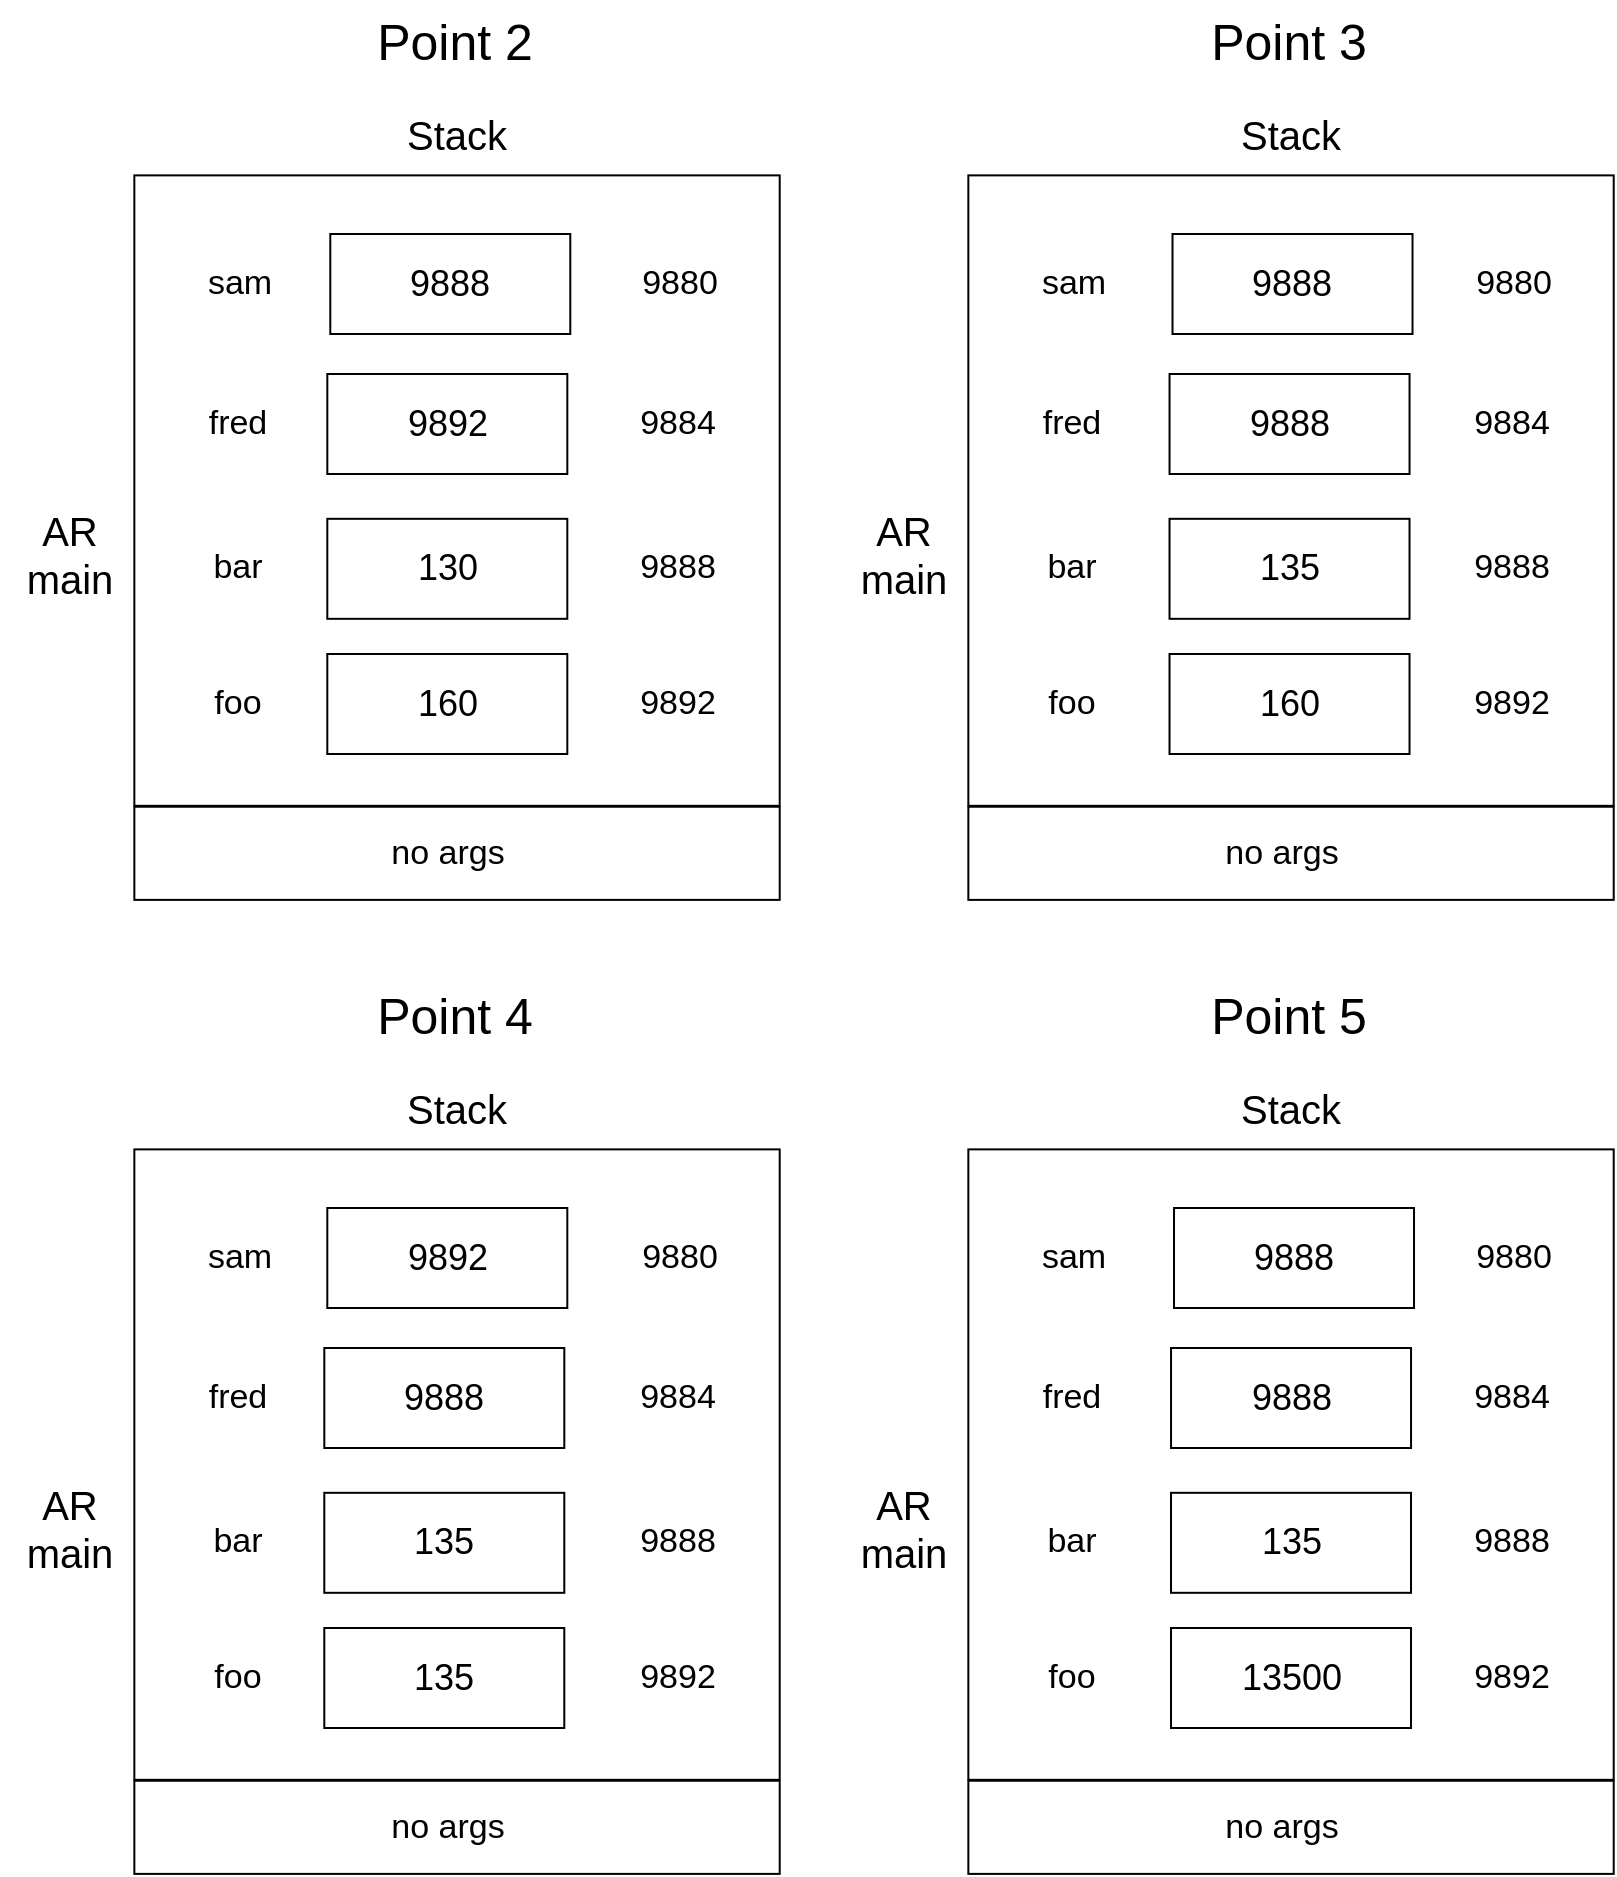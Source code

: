 <mxfile version="15.1.4" type="device"><diagram id="yLDzXMOMcdAy46VNA0gs" name="Page-1"><mxGraphModel dx="2031" dy="1053" grid="1" gridSize="10" guides="1" tooltips="1" connect="1" arrows="1" fold="1" page="1" pageScale="1" pageWidth="850" pageHeight="1100" math="0" shadow="0"><root><mxCell id="0"/><mxCell id="1" parent="0"/><mxCell id="rHwwIZpP6n9RrvRcwH15-6" value="" style="rounded=0;whiteSpace=wrap;html=1;rotation=-90;" vertex="1" parent="1"><mxGeometry x="83.9" y="173.96" width="315.22" height="322.68" as="geometry"/></mxCell><mxCell id="rHwwIZpP6n9RrvRcwH15-7" value="&lt;font style=&quot;font-size: 20px&quot;&gt;Stack&lt;/font&gt;" style="text;html=1;strokeColor=none;fillColor=none;align=center;verticalAlign=middle;whiteSpace=wrap;rounded=0;" vertex="1" parent="1"><mxGeometry x="178.15" y="137" width="126.71" height="40" as="geometry"/></mxCell><mxCell id="rHwwIZpP6n9RrvRcwH15-15" value="&lt;span style=&quot;font-size: 25px&quot;&gt;Point 2&lt;/span&gt;" style="text;html=1;strokeColor=none;fillColor=none;align=center;verticalAlign=middle;whiteSpace=wrap;rounded=0;" vertex="1" parent="1"><mxGeometry x="177.15" y="90" width="126.71" height="40" as="geometry"/></mxCell><mxCell id="rHwwIZpP6n9RrvRcwH15-19" value="&lt;font style=&quot;font-size: 20px&quot;&gt;AR&lt;br&gt;main&lt;br&gt;&lt;/font&gt;" style="text;html=1;strokeColor=none;fillColor=none;align=center;verticalAlign=middle;whiteSpace=wrap;rounded=0;" vertex="1" parent="1"><mxGeometry x="13" y="337" width="70" height="60" as="geometry"/></mxCell><mxCell id="rHwwIZpP6n9RrvRcwH15-20" value="&lt;font style=&quot;font-size: 18px&quot;&gt;9888&lt;/font&gt;" style="rounded=0;whiteSpace=wrap;html=1;" vertex="1" parent="1"><mxGeometry x="178.15" y="207" width="120" height="50" as="geometry"/></mxCell><mxCell id="rHwwIZpP6n9RrvRcwH15-23" value="&lt;font style=&quot;font-size: 17px&quot;&gt;sam&lt;/font&gt;" style="text;html=1;strokeColor=none;fillColor=none;align=center;verticalAlign=middle;whiteSpace=wrap;rounded=0;" vertex="1" parent="1"><mxGeometry x="103" y="212" width="60" height="40" as="geometry"/></mxCell><mxCell id="rHwwIZpP6n9RrvRcwH15-25" value="&lt;font style=&quot;font-size: 17px&quot;&gt;9880&lt;/font&gt;" style="text;html=1;strokeColor=none;fillColor=none;align=center;verticalAlign=middle;whiteSpace=wrap;rounded=0;" vertex="1" parent="1"><mxGeometry x="323" y="212" width="60" height="40" as="geometry"/></mxCell><mxCell id="rHwwIZpP6n9RrvRcwH15-26" value="&lt;font style=&quot;font-size: 18px&quot;&gt;9892&lt;/font&gt;" style="rounded=0;whiteSpace=wrap;html=1;" vertex="1" parent="1"><mxGeometry x="176.66" y="277" width="120" height="50" as="geometry"/></mxCell><mxCell id="rHwwIZpP6n9RrvRcwH15-27" value="&lt;font style=&quot;font-size: 17px&quot;&gt;fred&lt;/font&gt;" style="text;html=1;strokeColor=none;fillColor=none;align=center;verticalAlign=middle;whiteSpace=wrap;rounded=0;" vertex="1" parent="1"><mxGeometry x="101.51" y="282" width="60" height="40" as="geometry"/></mxCell><mxCell id="rHwwIZpP6n9RrvRcwH15-28" value="&lt;font style=&quot;font-size: 17px&quot;&gt;9884&lt;/font&gt;" style="text;html=1;strokeColor=none;fillColor=none;align=center;verticalAlign=middle;whiteSpace=wrap;rounded=0;" vertex="1" parent="1"><mxGeometry x="321.51" y="282" width="60" height="40" as="geometry"/></mxCell><mxCell id="rHwwIZpP6n9RrvRcwH15-29" value="&lt;font style=&quot;font-size: 18px&quot;&gt;130&lt;/font&gt;" style="rounded=0;whiteSpace=wrap;html=1;" vertex="1" parent="1"><mxGeometry x="176.65" y="349.41" width="120" height="50" as="geometry"/></mxCell><mxCell id="rHwwIZpP6n9RrvRcwH15-30" value="&lt;font style=&quot;font-size: 17px&quot;&gt;bar&lt;/font&gt;" style="text;html=1;strokeColor=none;fillColor=none;align=center;verticalAlign=middle;whiteSpace=wrap;rounded=0;" vertex="1" parent="1"><mxGeometry x="101.5" y="354.41" width="60" height="40" as="geometry"/></mxCell><mxCell id="rHwwIZpP6n9RrvRcwH15-31" value="&lt;font style=&quot;font-size: 17px&quot;&gt;9888&lt;/font&gt;" style="text;html=1;strokeColor=none;fillColor=none;align=center;verticalAlign=middle;whiteSpace=wrap;rounded=0;" vertex="1" parent="1"><mxGeometry x="321.5" y="354.41" width="60" height="40" as="geometry"/></mxCell><mxCell id="rHwwIZpP6n9RrvRcwH15-32" value="&lt;font style=&quot;font-size: 18px&quot;&gt;160&lt;/font&gt;" style="rounded=0;whiteSpace=wrap;html=1;" vertex="1" parent="1"><mxGeometry x="176.65" y="417" width="120" height="50" as="geometry"/></mxCell><mxCell id="rHwwIZpP6n9RrvRcwH15-33" value="&lt;font style=&quot;font-size: 17px&quot;&gt;foo&lt;/font&gt;" style="text;html=1;strokeColor=none;fillColor=none;align=center;verticalAlign=middle;whiteSpace=wrap;rounded=0;" vertex="1" parent="1"><mxGeometry x="101.5" y="422" width="60" height="40" as="geometry"/></mxCell><mxCell id="rHwwIZpP6n9RrvRcwH15-34" value="&lt;font style=&quot;font-size: 17px&quot;&gt;9892&lt;/font&gt;" style="text;html=1;strokeColor=none;fillColor=none;align=center;verticalAlign=middle;whiteSpace=wrap;rounded=0;" vertex="1" parent="1"><mxGeometry x="321.5" y="422" width="60" height="40" as="geometry"/></mxCell><mxCell id="rHwwIZpP6n9RrvRcwH15-36" value="" style="rounded=0;whiteSpace=wrap;html=1;rotation=-90;" vertex="1" parent="1"><mxGeometry x="218.23" y="355.32" width="46.57" height="322.68" as="geometry"/></mxCell><mxCell id="rHwwIZpP6n9RrvRcwH15-38" value="&lt;span style=&quot;font-size: 17px&quot;&gt;no args&lt;/span&gt;" style="text;html=1;strokeColor=none;fillColor=none;align=center;verticalAlign=middle;whiteSpace=wrap;rounded=0;" vertex="1" parent="1"><mxGeometry x="186.65" y="497.43" width="100" height="40" as="geometry"/></mxCell><mxCell id="rHwwIZpP6n9RrvRcwH15-39" value="" style="rounded=0;whiteSpace=wrap;html=1;rotation=-90;" vertex="1" parent="1"><mxGeometry x="500.9" y="173.96" width="315.22" height="322.68" as="geometry"/></mxCell><mxCell id="rHwwIZpP6n9RrvRcwH15-40" value="&lt;font style=&quot;font-size: 20px&quot;&gt;Stack&lt;/font&gt;" style="text;html=1;strokeColor=none;fillColor=none;align=center;verticalAlign=middle;whiteSpace=wrap;rounded=0;" vertex="1" parent="1"><mxGeometry x="595.15" y="137" width="126.71" height="40" as="geometry"/></mxCell><mxCell id="rHwwIZpP6n9RrvRcwH15-41" value="&lt;span style=&quot;font-size: 25px&quot;&gt;Point 3&lt;/span&gt;" style="text;html=1;strokeColor=none;fillColor=none;align=center;verticalAlign=middle;whiteSpace=wrap;rounded=0;" vertex="1" parent="1"><mxGeometry x="594.15" y="90" width="126.71" height="40" as="geometry"/></mxCell><mxCell id="rHwwIZpP6n9RrvRcwH15-42" value="&lt;font style=&quot;font-size: 20px&quot;&gt;AR&lt;br&gt;main&lt;br&gt;&lt;/font&gt;" style="text;html=1;strokeColor=none;fillColor=none;align=center;verticalAlign=middle;whiteSpace=wrap;rounded=0;" vertex="1" parent="1"><mxGeometry x="430" y="337" width="70" height="60" as="geometry"/></mxCell><mxCell id="rHwwIZpP6n9RrvRcwH15-44" value="&lt;font style=&quot;font-size: 17px&quot;&gt;sam&lt;/font&gt;" style="text;html=1;strokeColor=none;fillColor=none;align=center;verticalAlign=middle;whiteSpace=wrap;rounded=0;" vertex="1" parent="1"><mxGeometry x="520" y="212" width="60" height="40" as="geometry"/></mxCell><mxCell id="rHwwIZpP6n9RrvRcwH15-45" value="&lt;font style=&quot;font-size: 17px&quot;&gt;9880&lt;/font&gt;" style="text;html=1;strokeColor=none;fillColor=none;align=center;verticalAlign=middle;whiteSpace=wrap;rounded=0;" vertex="1" parent="1"><mxGeometry x="740" y="212" width="60" height="40" as="geometry"/></mxCell><mxCell id="rHwwIZpP6n9RrvRcwH15-47" value="&lt;font style=&quot;font-size: 17px&quot;&gt;fred&lt;/font&gt;" style="text;html=1;strokeColor=none;fillColor=none;align=center;verticalAlign=middle;whiteSpace=wrap;rounded=0;" vertex="1" parent="1"><mxGeometry x="518.51" y="282" width="60" height="40" as="geometry"/></mxCell><mxCell id="rHwwIZpP6n9RrvRcwH15-48" value="&lt;font style=&quot;font-size: 17px&quot;&gt;9884&lt;/font&gt;" style="text;html=1;strokeColor=none;fillColor=none;align=center;verticalAlign=middle;whiteSpace=wrap;rounded=0;" vertex="1" parent="1"><mxGeometry x="738.51" y="282" width="60" height="40" as="geometry"/></mxCell><mxCell id="rHwwIZpP6n9RrvRcwH15-50" value="&lt;font style=&quot;font-size: 17px&quot;&gt;bar&lt;/font&gt;" style="text;html=1;strokeColor=none;fillColor=none;align=center;verticalAlign=middle;whiteSpace=wrap;rounded=0;" vertex="1" parent="1"><mxGeometry x="518.5" y="354.41" width="60" height="40" as="geometry"/></mxCell><mxCell id="rHwwIZpP6n9RrvRcwH15-51" value="&lt;font style=&quot;font-size: 17px&quot;&gt;9888&lt;/font&gt;" style="text;html=1;strokeColor=none;fillColor=none;align=center;verticalAlign=middle;whiteSpace=wrap;rounded=0;" vertex="1" parent="1"><mxGeometry x="738.5" y="354.41" width="60" height="40" as="geometry"/></mxCell><mxCell id="rHwwIZpP6n9RrvRcwH15-53" value="&lt;font style=&quot;font-size: 17px&quot;&gt;foo&lt;/font&gt;" style="text;html=1;strokeColor=none;fillColor=none;align=center;verticalAlign=middle;whiteSpace=wrap;rounded=0;" vertex="1" parent="1"><mxGeometry x="518.5" y="422" width="60" height="40" as="geometry"/></mxCell><mxCell id="rHwwIZpP6n9RrvRcwH15-54" value="&lt;font style=&quot;font-size: 17px&quot;&gt;9892&lt;/font&gt;" style="text;html=1;strokeColor=none;fillColor=none;align=center;verticalAlign=middle;whiteSpace=wrap;rounded=0;" vertex="1" parent="1"><mxGeometry x="738.5" y="422" width="60" height="40" as="geometry"/></mxCell><mxCell id="rHwwIZpP6n9RrvRcwH15-55" value="" style="rounded=0;whiteSpace=wrap;html=1;rotation=-90;" vertex="1" parent="1"><mxGeometry x="635.23" y="355.32" width="46.57" height="322.68" as="geometry"/></mxCell><mxCell id="rHwwIZpP6n9RrvRcwH15-56" value="&lt;span style=&quot;font-size: 17px&quot;&gt;no args&lt;/span&gt;" style="text;html=1;strokeColor=none;fillColor=none;align=center;verticalAlign=middle;whiteSpace=wrap;rounded=0;" vertex="1" parent="1"><mxGeometry x="603.65" y="497.43" width="100" height="40" as="geometry"/></mxCell><mxCell id="rHwwIZpP6n9RrvRcwH15-57" value="" style="rounded=0;whiteSpace=wrap;html=1;rotation=-90;" vertex="1" parent="1"><mxGeometry x="83.9" y="660.96" width="315.22" height="322.68" as="geometry"/></mxCell><mxCell id="rHwwIZpP6n9RrvRcwH15-58" value="&lt;font style=&quot;font-size: 20px&quot;&gt;Stack&lt;/font&gt;" style="text;html=1;strokeColor=none;fillColor=none;align=center;verticalAlign=middle;whiteSpace=wrap;rounded=0;" vertex="1" parent="1"><mxGeometry x="178.15" y="624" width="126.71" height="40" as="geometry"/></mxCell><mxCell id="rHwwIZpP6n9RrvRcwH15-59" value="&lt;span style=&quot;font-size: 25px&quot;&gt;Point 4&lt;/span&gt;" style="text;html=1;strokeColor=none;fillColor=none;align=center;verticalAlign=middle;whiteSpace=wrap;rounded=0;" vertex="1" parent="1"><mxGeometry x="177.15" y="577" width="126.71" height="40" as="geometry"/></mxCell><mxCell id="rHwwIZpP6n9RrvRcwH15-60" value="&lt;font style=&quot;font-size: 20px&quot;&gt;AR&lt;br&gt;main&lt;br&gt;&lt;/font&gt;" style="text;html=1;strokeColor=none;fillColor=none;align=center;verticalAlign=middle;whiteSpace=wrap;rounded=0;" vertex="1" parent="1"><mxGeometry x="13" y="824" width="70" height="60" as="geometry"/></mxCell><mxCell id="rHwwIZpP6n9RrvRcwH15-62" value="&lt;font style=&quot;font-size: 17px&quot;&gt;sam&lt;/font&gt;" style="text;html=1;strokeColor=none;fillColor=none;align=center;verticalAlign=middle;whiteSpace=wrap;rounded=0;" vertex="1" parent="1"><mxGeometry x="103" y="699" width="60" height="40" as="geometry"/></mxCell><mxCell id="rHwwIZpP6n9RrvRcwH15-63" value="&lt;font style=&quot;font-size: 17px&quot;&gt;9880&lt;/font&gt;" style="text;html=1;strokeColor=none;fillColor=none;align=center;verticalAlign=middle;whiteSpace=wrap;rounded=0;" vertex="1" parent="1"><mxGeometry x="323" y="699" width="60" height="40" as="geometry"/></mxCell><mxCell id="rHwwIZpP6n9RrvRcwH15-65" value="&lt;font style=&quot;font-size: 17px&quot;&gt;fred&lt;/font&gt;" style="text;html=1;strokeColor=none;fillColor=none;align=center;verticalAlign=middle;whiteSpace=wrap;rounded=0;" vertex="1" parent="1"><mxGeometry x="101.51" y="769" width="60" height="40" as="geometry"/></mxCell><mxCell id="rHwwIZpP6n9RrvRcwH15-66" value="&lt;font style=&quot;font-size: 17px&quot;&gt;9884&lt;/font&gt;" style="text;html=1;strokeColor=none;fillColor=none;align=center;verticalAlign=middle;whiteSpace=wrap;rounded=0;" vertex="1" parent="1"><mxGeometry x="321.51" y="769" width="60" height="40" as="geometry"/></mxCell><mxCell id="rHwwIZpP6n9RrvRcwH15-68" value="&lt;font style=&quot;font-size: 17px&quot;&gt;bar&lt;/font&gt;" style="text;html=1;strokeColor=none;fillColor=none;align=center;verticalAlign=middle;whiteSpace=wrap;rounded=0;" vertex="1" parent="1"><mxGeometry x="101.5" y="841.41" width="60" height="40" as="geometry"/></mxCell><mxCell id="rHwwIZpP6n9RrvRcwH15-69" value="&lt;font style=&quot;font-size: 17px&quot;&gt;9888&lt;/font&gt;" style="text;html=1;strokeColor=none;fillColor=none;align=center;verticalAlign=middle;whiteSpace=wrap;rounded=0;" vertex="1" parent="1"><mxGeometry x="321.5" y="841.41" width="60" height="40" as="geometry"/></mxCell><mxCell id="rHwwIZpP6n9RrvRcwH15-71" value="&lt;font style=&quot;font-size: 17px&quot;&gt;foo&lt;/font&gt;" style="text;html=1;strokeColor=none;fillColor=none;align=center;verticalAlign=middle;whiteSpace=wrap;rounded=0;" vertex="1" parent="1"><mxGeometry x="101.5" y="909" width="60" height="40" as="geometry"/></mxCell><mxCell id="rHwwIZpP6n9RrvRcwH15-72" value="&lt;font style=&quot;font-size: 17px&quot;&gt;9892&lt;/font&gt;" style="text;html=1;strokeColor=none;fillColor=none;align=center;verticalAlign=middle;whiteSpace=wrap;rounded=0;" vertex="1" parent="1"><mxGeometry x="321.5" y="909" width="60" height="40" as="geometry"/></mxCell><mxCell id="rHwwIZpP6n9RrvRcwH15-73" value="" style="rounded=0;whiteSpace=wrap;html=1;rotation=-90;" vertex="1" parent="1"><mxGeometry x="218.23" y="842.32" width="46.57" height="322.68" as="geometry"/></mxCell><mxCell id="rHwwIZpP6n9RrvRcwH15-74" value="&lt;span style=&quot;font-size: 17px&quot;&gt;no args&lt;/span&gt;" style="text;html=1;strokeColor=none;fillColor=none;align=center;verticalAlign=middle;whiteSpace=wrap;rounded=0;" vertex="1" parent="1"><mxGeometry x="186.65" y="984.43" width="100" height="40" as="geometry"/></mxCell><mxCell id="rHwwIZpP6n9RrvRcwH15-75" value="" style="rounded=0;whiteSpace=wrap;html=1;rotation=-90;" vertex="1" parent="1"><mxGeometry x="500.9" y="660.96" width="315.22" height="322.68" as="geometry"/></mxCell><mxCell id="rHwwIZpP6n9RrvRcwH15-76" value="&lt;font style=&quot;font-size: 20px&quot;&gt;Stack&lt;/font&gt;" style="text;html=1;strokeColor=none;fillColor=none;align=center;verticalAlign=middle;whiteSpace=wrap;rounded=0;" vertex="1" parent="1"><mxGeometry x="595.15" y="624" width="126.71" height="40" as="geometry"/></mxCell><mxCell id="rHwwIZpP6n9RrvRcwH15-77" value="&lt;span style=&quot;font-size: 25px&quot;&gt;Point 5&lt;/span&gt;" style="text;html=1;strokeColor=none;fillColor=none;align=center;verticalAlign=middle;whiteSpace=wrap;rounded=0;" vertex="1" parent="1"><mxGeometry x="594.15" y="577" width="126.71" height="40" as="geometry"/></mxCell><mxCell id="rHwwIZpP6n9RrvRcwH15-78" value="&lt;font style=&quot;font-size: 20px&quot;&gt;AR&lt;br&gt;main&lt;br&gt;&lt;/font&gt;" style="text;html=1;strokeColor=none;fillColor=none;align=center;verticalAlign=middle;whiteSpace=wrap;rounded=0;" vertex="1" parent="1"><mxGeometry x="430" y="824" width="70" height="60" as="geometry"/></mxCell><mxCell id="rHwwIZpP6n9RrvRcwH15-80" value="&lt;font style=&quot;font-size: 17px&quot;&gt;sam&lt;/font&gt;" style="text;html=1;strokeColor=none;fillColor=none;align=center;verticalAlign=middle;whiteSpace=wrap;rounded=0;" vertex="1" parent="1"><mxGeometry x="520" y="699" width="60" height="40" as="geometry"/></mxCell><mxCell id="rHwwIZpP6n9RrvRcwH15-81" value="&lt;font style=&quot;font-size: 17px&quot;&gt;9880&lt;/font&gt;" style="text;html=1;strokeColor=none;fillColor=none;align=center;verticalAlign=middle;whiteSpace=wrap;rounded=0;" vertex="1" parent="1"><mxGeometry x="740" y="699" width="60" height="40" as="geometry"/></mxCell><mxCell id="rHwwIZpP6n9RrvRcwH15-83" value="&lt;font style=&quot;font-size: 17px&quot;&gt;fred&lt;/font&gt;" style="text;html=1;strokeColor=none;fillColor=none;align=center;verticalAlign=middle;whiteSpace=wrap;rounded=0;" vertex="1" parent="1"><mxGeometry x="518.51" y="769" width="60" height="40" as="geometry"/></mxCell><mxCell id="rHwwIZpP6n9RrvRcwH15-84" value="&lt;font style=&quot;font-size: 17px&quot;&gt;9884&lt;/font&gt;" style="text;html=1;strokeColor=none;fillColor=none;align=center;verticalAlign=middle;whiteSpace=wrap;rounded=0;" vertex="1" parent="1"><mxGeometry x="738.51" y="769" width="60" height="40" as="geometry"/></mxCell><mxCell id="rHwwIZpP6n9RrvRcwH15-86" value="&lt;font style=&quot;font-size: 17px&quot;&gt;bar&lt;/font&gt;" style="text;html=1;strokeColor=none;fillColor=none;align=center;verticalAlign=middle;whiteSpace=wrap;rounded=0;" vertex="1" parent="1"><mxGeometry x="518.5" y="841.41" width="60" height="40" as="geometry"/></mxCell><mxCell id="rHwwIZpP6n9RrvRcwH15-87" value="&lt;font style=&quot;font-size: 17px&quot;&gt;9888&lt;/font&gt;" style="text;html=1;strokeColor=none;fillColor=none;align=center;verticalAlign=middle;whiteSpace=wrap;rounded=0;" vertex="1" parent="1"><mxGeometry x="738.5" y="841.41" width="60" height="40" as="geometry"/></mxCell><mxCell id="rHwwIZpP6n9RrvRcwH15-89" value="&lt;font style=&quot;font-size: 17px&quot;&gt;foo&lt;/font&gt;" style="text;html=1;strokeColor=none;fillColor=none;align=center;verticalAlign=middle;whiteSpace=wrap;rounded=0;" vertex="1" parent="1"><mxGeometry x="518.5" y="909" width="60" height="40" as="geometry"/></mxCell><mxCell id="rHwwIZpP6n9RrvRcwH15-90" value="&lt;font style=&quot;font-size: 17px&quot;&gt;9892&lt;/font&gt;" style="text;html=1;strokeColor=none;fillColor=none;align=center;verticalAlign=middle;whiteSpace=wrap;rounded=0;" vertex="1" parent="1"><mxGeometry x="738.5" y="909" width="60" height="40" as="geometry"/></mxCell><mxCell id="rHwwIZpP6n9RrvRcwH15-91" value="" style="rounded=0;whiteSpace=wrap;html=1;rotation=-90;" vertex="1" parent="1"><mxGeometry x="635.23" y="842.32" width="46.57" height="322.68" as="geometry"/></mxCell><mxCell id="rHwwIZpP6n9RrvRcwH15-92" value="&lt;span style=&quot;font-size: 17px&quot;&gt;no args&lt;/span&gt;" style="text;html=1;strokeColor=none;fillColor=none;align=center;verticalAlign=middle;whiteSpace=wrap;rounded=0;" vertex="1" parent="1"><mxGeometry x="603.65" y="984.43" width="100" height="40" as="geometry"/></mxCell><mxCell id="rHwwIZpP6n9RrvRcwH15-93" value="&lt;font style=&quot;font-size: 18px&quot;&gt;9888&lt;/font&gt;" style="rounded=0;whiteSpace=wrap;html=1;" vertex="1" parent="1"><mxGeometry x="599.26" y="207" width="120" height="50" as="geometry"/></mxCell><mxCell id="rHwwIZpP6n9RrvRcwH15-94" value="&lt;font style=&quot;font-size: 18px&quot;&gt;9888&lt;/font&gt;" style="rounded=0;whiteSpace=wrap;html=1;" vertex="1" parent="1"><mxGeometry x="597.77" y="277" width="120" height="50" as="geometry"/></mxCell><mxCell id="rHwwIZpP6n9RrvRcwH15-95" value="&lt;font style=&quot;font-size: 18px&quot;&gt;135&lt;/font&gt;" style="rounded=0;whiteSpace=wrap;html=1;" vertex="1" parent="1"><mxGeometry x="597.76" y="349.41" width="120" height="50" as="geometry"/></mxCell><mxCell id="rHwwIZpP6n9RrvRcwH15-96" value="&lt;font style=&quot;font-size: 18px&quot;&gt;160&lt;/font&gt;" style="rounded=0;whiteSpace=wrap;html=1;" vertex="1" parent="1"><mxGeometry x="597.76" y="417" width="120" height="50" as="geometry"/></mxCell><mxCell id="rHwwIZpP6n9RrvRcwH15-97" value="&lt;font style=&quot;font-size: 18px&quot;&gt;9892&lt;/font&gt;" style="rounded=0;whiteSpace=wrap;html=1;" vertex="1" parent="1"><mxGeometry x="176.65" y="694" width="120" height="50" as="geometry"/></mxCell><mxCell id="rHwwIZpP6n9RrvRcwH15-98" value="&lt;font style=&quot;font-size: 18px&quot;&gt;9888&lt;/font&gt;" style="rounded=0;whiteSpace=wrap;html=1;" vertex="1" parent="1"><mxGeometry x="175.16" y="764" width="120" height="50" as="geometry"/></mxCell><mxCell id="rHwwIZpP6n9RrvRcwH15-99" value="&lt;font style=&quot;font-size: 18px&quot;&gt;135&lt;/font&gt;" style="rounded=0;whiteSpace=wrap;html=1;" vertex="1" parent="1"><mxGeometry x="175.15" y="836.41" width="120" height="50" as="geometry"/></mxCell><mxCell id="rHwwIZpP6n9RrvRcwH15-100" value="&lt;font style=&quot;font-size: 18px&quot;&gt;135&lt;/font&gt;" style="rounded=0;whiteSpace=wrap;html=1;" vertex="1" parent="1"><mxGeometry x="175.15" y="904" width="120" height="50" as="geometry"/></mxCell><mxCell id="rHwwIZpP6n9RrvRcwH15-101" value="&lt;font style=&quot;font-size: 18px&quot;&gt;9888&lt;/font&gt;" style="rounded=0;whiteSpace=wrap;html=1;" vertex="1" parent="1"><mxGeometry x="600.01" y="694" width="120" height="50" as="geometry"/></mxCell><mxCell id="rHwwIZpP6n9RrvRcwH15-102" value="&lt;font style=&quot;font-size: 18px&quot;&gt;9888&lt;/font&gt;" style="rounded=0;whiteSpace=wrap;html=1;" vertex="1" parent="1"><mxGeometry x="598.52" y="764" width="120" height="50" as="geometry"/></mxCell><mxCell id="rHwwIZpP6n9RrvRcwH15-103" value="&lt;font style=&quot;font-size: 18px&quot;&gt;135&lt;/font&gt;" style="rounded=0;whiteSpace=wrap;html=1;" vertex="1" parent="1"><mxGeometry x="598.51" y="836.41" width="120" height="50" as="geometry"/></mxCell><mxCell id="rHwwIZpP6n9RrvRcwH15-104" value="&lt;font style=&quot;font-size: 18px&quot;&gt;13500&lt;/font&gt;" style="rounded=0;whiteSpace=wrap;html=1;" vertex="1" parent="1"><mxGeometry x="598.51" y="904" width="120" height="50" as="geometry"/></mxCell></root></mxGraphModel></diagram></mxfile>